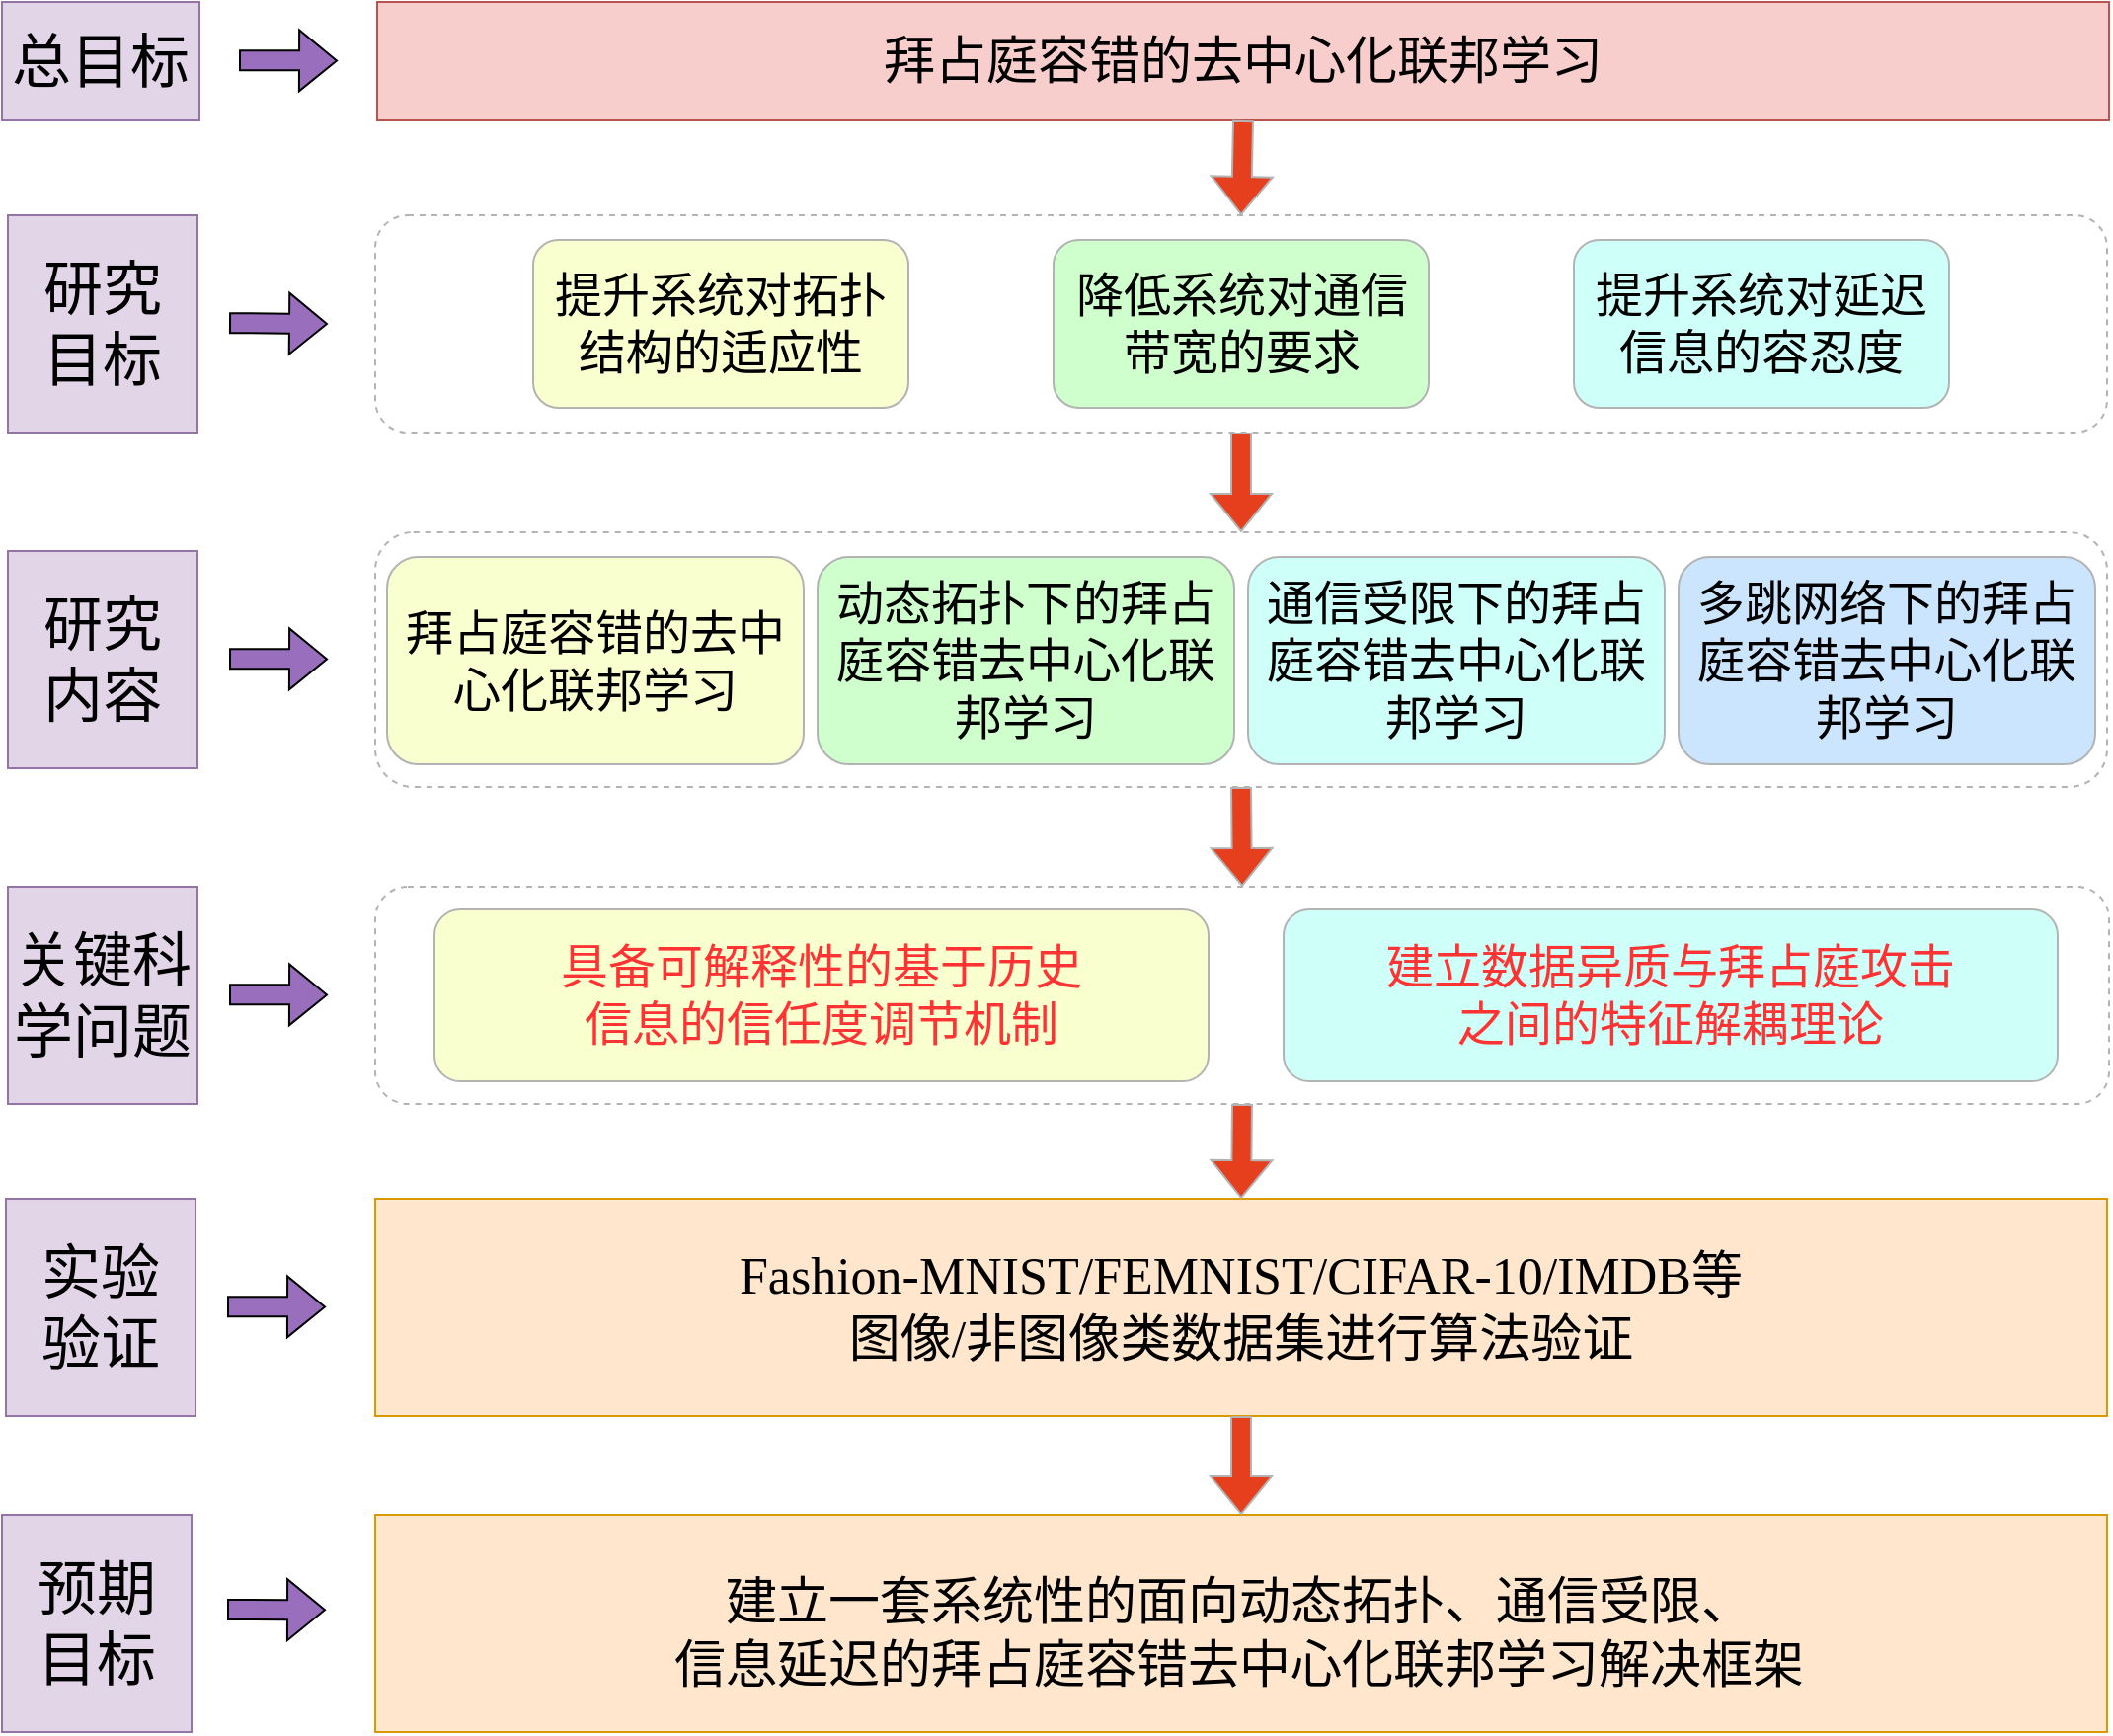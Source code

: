 <mxfile version="28.2.3">
  <diagram name="第 1 页" id="CUIRnP8APS25mf9R00Ao">
    <mxGraphModel dx="2066" dy="1103" grid="0" gridSize="10" guides="1" tooltips="1" connect="1" arrows="1" fold="1" page="1" pageScale="1" pageWidth="827" pageHeight="1169" math="0" shadow="0">
      <root>
        <mxCell id="0" />
        <mxCell id="1" parent="0" />
        <mxCell id="aDKeScB1y4_EoyUzjA0F-9" value="&lt;font face=&quot;Times New Roman&quot; style=&quot;font-size: 30px;&quot;&gt;总目标&lt;/font&gt;" style="rounded=0;whiteSpace=wrap;html=1;fillColor=#e1d5e7;strokeColor=#9673a6;" parent="1" vertex="1">
          <mxGeometry x="0.001" y="120.003" width="100" height="60" as="geometry" />
        </mxCell>
        <mxCell id="aDKeScB1y4_EoyUzjA0F-10" value="" style="shape=flexArrow;endArrow=classic;html=1;rounded=0;fillColor=#986EBD;" parent="1" edge="1">
          <mxGeometry width="50" height="50" relative="1" as="geometry">
            <mxPoint x="120.001" y="149.583" as="sourcePoint" />
            <mxPoint x="170.001" y="149.753" as="targetPoint" />
          </mxGeometry>
        </mxCell>
        <mxCell id="aDKeScB1y4_EoyUzjA0F-11" value="&lt;font style=&quot;&quot; face=&quot;Times New Roman&quot;&gt;&lt;span style=&quot;font-size: 26px;&quot;&gt;拜占庭容错的去中心化联邦学习&lt;/span&gt;&lt;/font&gt;" style="rounded=0;whiteSpace=wrap;html=1;fillColor=#f8cecc;strokeColor=#b85450;fillStyle=auto;" parent="1" vertex="1">
          <mxGeometry x="190.001" y="120.003" width="877" height="60" as="geometry" />
        </mxCell>
        <mxCell id="aDKeScB1y4_EoyUzjA0F-12" value="&lt;font style=&quot;font-size: 30px;&quot; face=&quot;Times New Roman&quot;&gt;研究&lt;/font&gt;&lt;div&gt;&lt;font style=&quot;font-size: 30px;&quot; face=&quot;Times New Roman&quot;&gt;目标&lt;/font&gt;&lt;/div&gt;" style="rounded=0;whiteSpace=wrap;html=1;fillColor=#e1d5e7;strokeColor=#9673a6;" parent="1" vertex="1">
          <mxGeometry x="3.001" y="228.003" width="96" height="110" as="geometry" />
        </mxCell>
        <mxCell id="aDKeScB1y4_EoyUzjA0F-13" value="&lt;font style=&quot;font-size: 30px;&quot; face=&quot;Times New Roman&quot;&gt;研究&lt;/font&gt;&lt;div&gt;&lt;font face=&quot;Times New Roman&quot;&gt;&lt;span style=&quot;font-size: 30px;&quot;&gt;内容&lt;/span&gt;&lt;/font&gt;&lt;/div&gt;" style="rounded=0;whiteSpace=wrap;html=1;fillColor=#e1d5e7;strokeColor=#9673a6;" parent="1" vertex="1">
          <mxGeometry x="3.001" y="398.003" width="96" height="110" as="geometry" />
        </mxCell>
        <mxCell id="aDKeScB1y4_EoyUzjA0F-14" value="&lt;font face=&quot;Times New Roman&quot;&gt;&lt;span style=&quot;font-size: 30px;&quot;&gt;关键科学问题&lt;/span&gt;&lt;/font&gt;" style="rounded=0;whiteSpace=wrap;html=1;fillColor=#e1d5e7;strokeColor=#9673a6;" parent="1" vertex="1">
          <mxGeometry x="3.001" y="568.003" width="96" height="110" as="geometry" />
        </mxCell>
        <mxCell id="aDKeScB1y4_EoyUzjA0F-15" value="&lt;font face=&quot;Times New Roman&quot;&gt;&lt;span style=&quot;font-size: 30px;&quot;&gt;预期&lt;/span&gt;&lt;/font&gt;&lt;div&gt;&lt;font face=&quot;Times New Roman&quot;&gt;&lt;span style=&quot;font-size: 30px;&quot;&gt;目标&lt;/span&gt;&lt;/font&gt;&lt;/div&gt;" style="rounded=0;whiteSpace=wrap;html=1;fillColor=#e1d5e7;strokeColor=#9673a6;" parent="1" vertex="1">
          <mxGeometry x="0.001" y="886.003" width="96" height="110" as="geometry" />
        </mxCell>
        <mxCell id="aDKeScB1y4_EoyUzjA0F-16" value="&lt;font face=&quot;Times New Roman&quot;&gt;&lt;span style=&quot;font-size: 30px;&quot;&gt;实验&lt;/span&gt;&lt;/font&gt;&lt;div&gt;&lt;font face=&quot;Times New Roman&quot;&gt;&lt;span style=&quot;font-size: 30px;&quot;&gt;验证&lt;/span&gt;&lt;/font&gt;&lt;/div&gt;" style="rounded=0;whiteSpace=wrap;html=1;fillColor=#e1d5e7;strokeColor=#9673a6;" parent="1" vertex="1">
          <mxGeometry x="2.001" y="726.003" width="96" height="110" as="geometry" />
        </mxCell>
        <mxCell id="aDKeScB1y4_EoyUzjA0F-17" value="" style="shape=flexArrow;endArrow=classic;html=1;rounded=0;fillColor=#986EBD;" parent="1" edge="1">
          <mxGeometry width="50" height="50" relative="1" as="geometry">
            <mxPoint x="115.001" y="282.583" as="sourcePoint" />
            <mxPoint x="165.001" y="283.003" as="targetPoint" />
          </mxGeometry>
        </mxCell>
        <mxCell id="aDKeScB1y4_EoyUzjA0F-18" value="" style="shape=flexArrow;endArrow=classic;html=1;rounded=0;fillColor=#986EBD;" parent="1" edge="1">
          <mxGeometry width="50" height="50" relative="1" as="geometry">
            <mxPoint x="115.001" y="452.583" as="sourcePoint" />
            <mxPoint x="165.001" y="452.753" as="targetPoint" />
          </mxGeometry>
        </mxCell>
        <mxCell id="aDKeScB1y4_EoyUzjA0F-19" value="" style="shape=flexArrow;endArrow=classic;html=1;rounded=0;fillColor=#986EBD;" parent="1" edge="1">
          <mxGeometry width="50" height="50" relative="1" as="geometry">
            <mxPoint x="115.001" y="622.583" as="sourcePoint" />
            <mxPoint x="165.001" y="622.753" as="targetPoint" />
          </mxGeometry>
        </mxCell>
        <mxCell id="aDKeScB1y4_EoyUzjA0F-20" value="" style="shape=flexArrow;endArrow=classic;html=1;rounded=0;fillColor=#986EBD;" parent="1" edge="1">
          <mxGeometry width="50" height="50" relative="1" as="geometry">
            <mxPoint x="114.001" y="780.583" as="sourcePoint" />
            <mxPoint x="164.001" y="780.753" as="targetPoint" />
          </mxGeometry>
        </mxCell>
        <mxCell id="aDKeScB1y4_EoyUzjA0F-21" value="" style="shape=flexArrow;endArrow=classic;html=1;rounded=0;fillColor=#986EBD;" parent="1" edge="1">
          <mxGeometry width="50" height="50" relative="1" as="geometry">
            <mxPoint x="114.001" y="934.003" as="sourcePoint" />
            <mxPoint x="164.001" y="934.173" as="targetPoint" />
          </mxGeometry>
        </mxCell>
        <mxCell id="aDKeScB1y4_EoyUzjA0F-22" value="" style="rounded=1;whiteSpace=wrap;html=1;strokeColor=#B3B3B3;dashed=1;" parent="1" vertex="1">
          <mxGeometry x="189" y="228" width="877" height="110" as="geometry" />
        </mxCell>
        <mxCell id="aDKeScB1y4_EoyUzjA0F-23" value="&lt;font face=&quot;Times New Roman&quot;&gt;&lt;span style=&quot;font-size: 24px;&quot;&gt;提升系统对拓扑结构的适应性&lt;/span&gt;&lt;/font&gt;" style="rounded=1;whiteSpace=wrap;html=1;fillColor=#F9FFCF;strokeColor=#B3B3B3;" parent="1" vertex="1">
          <mxGeometry x="269.001" y="240.503" width="190" height="85" as="geometry" />
        </mxCell>
        <mxCell id="aDKeScB1y4_EoyUzjA0F-24" value="&lt;font size=&quot;5&quot; face=&quot;Times New Roman&quot;&gt;降低系统对通信带宽的要求&lt;/font&gt;" style="rounded=1;whiteSpace=wrap;html=1;fillColor=#CFFFCC;strokeColor=#B3B3B3;" parent="1" vertex="1">
          <mxGeometry x="532.501" y="240.503" width="190" height="85" as="geometry" />
        </mxCell>
        <mxCell id="aDKeScB1y4_EoyUzjA0F-25" value="&lt;font size=&quot;5&quot; face=&quot;Times New Roman&quot;&gt;提升系统对延迟信息的容忍度&lt;/font&gt;" style="rounded=1;whiteSpace=wrap;html=1;fillColor=#CFFFF9;strokeColor=#B3B3B3;" parent="1" vertex="1">
          <mxGeometry x="796.001" y="240.503" width="190" height="85" as="geometry" />
        </mxCell>
        <mxCell id="aDKeScB1y4_EoyUzjA0F-26" value="" style="rounded=1;whiteSpace=wrap;html=1;strokeColor=#B3B3B3;dashed=1;" parent="1" vertex="1">
          <mxGeometry x="189" y="388.5" width="877" height="129" as="geometry" />
        </mxCell>
        <mxCell id="aDKeScB1y4_EoyUzjA0F-27" value="&lt;font size=&quot;5&quot; face=&quot;Times New Roman&quot;&gt;拜占庭容错的去中心化联邦学习&lt;/font&gt;" style="rounded=1;whiteSpace=wrap;html=1;fillColor=#F9FFCF;strokeColor=#B3B3B3;" parent="1" vertex="1">
          <mxGeometry x="195.001" y="401.003" width="211" height="105" as="geometry" />
        </mxCell>
        <mxCell id="aDKeScB1y4_EoyUzjA0F-28" value="&lt;span style=&quot;font-family: &amp;quot;Times New Roman&amp;quot;; font-size: x-large;&quot;&gt;动态拓扑下的&lt;/span&gt;&lt;span style=&quot;font-family: &amp;quot;Times New Roman&amp;quot;; font-size: x-large;&quot;&gt;拜占庭容错去中心化&lt;/span&gt;&lt;span style=&quot;font-family: &amp;quot;Times New Roman&amp;quot;; font-size: x-large;&quot;&gt;联邦学习&lt;/span&gt;" style="rounded=1;whiteSpace=wrap;html=1;fillColor=#CFFFCC;strokeColor=#B3B3B3;" parent="1" vertex="1">
          <mxGeometry x="413" y="401" width="211" height="105" as="geometry" />
        </mxCell>
        <mxCell id="aDKeScB1y4_EoyUzjA0F-29" value="&lt;span style=&quot;font-family: &amp;quot;Times New Roman&amp;quot;; font-size: x-large;&quot;&gt;通信受限下的&lt;/span&gt;&lt;span style=&quot;font-family: &amp;quot;Times New Roman&amp;quot;; font-size: x-large;&quot;&gt;拜占庭容错去中心化&lt;/span&gt;&lt;span style=&quot;font-family: &amp;quot;Times New Roman&amp;quot;; font-size: x-large;&quot;&gt;联邦学习&lt;/span&gt;" style="rounded=1;whiteSpace=wrap;html=1;fillColor=#CFFFF9;strokeColor=#B3B3B3;" parent="1" vertex="1">
          <mxGeometry x="631" y="401" width="211" height="105" as="geometry" />
        </mxCell>
        <mxCell id="aDKeScB1y4_EoyUzjA0F-30" value="" style="rounded=1;whiteSpace=wrap;html=1;strokeColor=#B3B3B3;dashed=1;" parent="1" vertex="1">
          <mxGeometry x="189" y="568" width="878" height="110" as="geometry" />
        </mxCell>
        <mxCell id="aDKeScB1y4_EoyUzjA0F-31" value="&lt;div&gt;&lt;font face=&quot;Times New Roman&quot; style=&quot;font-size: 24px;&quot;&gt;具备可解释性的基于&lt;/font&gt;&lt;span style=&quot;font-size: 24px; font-family: &amp;quot;Times New Roman&amp;quot;; background-color: transparent;&quot;&gt;历史&lt;/span&gt;&lt;/div&gt;&lt;div&gt;&lt;span style=&quot;font-size: 24px; font-family: &amp;quot;Times New Roman&amp;quot;; background-color: transparent;&quot;&gt;信息的信任度调节机制&lt;/span&gt;&lt;/div&gt;" style="rounded=1;whiteSpace=wrap;html=1;fillColor=#F9FFCF;strokeColor=#B3B3B3;fontColor=#FF3333;" parent="1" vertex="1">
          <mxGeometry x="219" y="579.5" width="392" height="87" as="geometry" />
        </mxCell>
        <mxCell id="aDKeScB1y4_EoyUzjA0F-33" value="&lt;span style=&quot;font-family: &amp;quot;Times New Roman&amp;quot;; font-size: 24.0px;&quot;&gt;建立数据异质与拜占庭攻击&lt;/span&gt;&lt;div&gt;&lt;span style=&quot;font-family: &amp;quot;Times New Roman&amp;quot;; font-size: 24.0px;&quot;&gt;之间的特征解耦理论&lt;/span&gt;&lt;/div&gt;" style="rounded=1;whiteSpace=wrap;html=1;fillColor=#CFFFF9;strokeColor=#B3B3B3;fontColor=#FF3333;" parent="1" vertex="1">
          <mxGeometry x="649" y="579.5" width="392" height="87" as="geometry" />
        </mxCell>
        <mxCell id="aDKeScB1y4_EoyUzjA0F-34" value="&lt;div style=&quot;&quot;&gt;&lt;span style=&quot;font-size: 26px; background-color: transparent; color: light-dark(rgb(0, 0, 0), rgb(255, 255, 255)); font-family: &amp;quot;Times New Roman&amp;quot;;&quot;&gt;Fashion-MNIST/&lt;/span&gt;&lt;span style=&quot;font-size: 26px; background-color: transparent; color: light-dark(rgb(0, 0, 0), rgb(255, 255, 255)); font-family: &amp;quot;Times New Roman&amp;quot;;&quot;&gt;FEMNIST/&lt;/span&gt;&lt;span style=&quot;font-size: 26px; background-color: transparent; color: light-dark(rgb(0, 0, 0), rgb(255, 255, 255)); font-family: &amp;quot;Times New Roman&amp;quot;;&quot;&gt;CIFAR-10/IMDB&lt;/span&gt;&lt;span style=&quot;font-size: 26px; background-color: transparent; color: light-dark(rgb(0, 0, 0), rgb(255, 255, 255)); font-family: &amp;quot;Times New Roman&amp;quot;;&quot;&gt;等&lt;/span&gt;&lt;/div&gt;&lt;div style=&quot;&quot;&gt;&lt;span style=&quot;font-size: 26px; background-color: transparent; color: light-dark(rgb(0, 0, 0), rgb(255, 255, 255)); font-family: &amp;quot;Times New Roman&amp;quot;;&quot;&gt;图像/非图像类数据集&lt;/span&gt;&lt;span style=&quot;font-size: 26px; background-color: transparent; color: light-dark(rgb(0, 0, 0), rgb(255, 255, 255)); font-family: &amp;quot;Times New Roman&amp;quot;;&quot;&gt;进行算法验证&lt;/span&gt;&lt;/div&gt;" style="rounded=0;whiteSpace=wrap;html=1;fillColor=#ffe6cc;strokeColor=#d79b00;align=center;" parent="1" vertex="1">
          <mxGeometry x="189" y="726" width="877" height="110" as="geometry" />
        </mxCell>
        <mxCell id="aDKeScB1y4_EoyUzjA0F-35" value="&lt;div&gt;&lt;br&gt;&lt;/div&gt;" style="rounded=0;whiteSpace=wrap;html=1;fillColor=#ffe6cc;strokeColor=#d79b00;" parent="1" vertex="1">
          <mxGeometry x="189.001" y="886.003" width="877" height="110" as="geometry" />
        </mxCell>
        <mxCell id="aDKeScB1y4_EoyUzjA0F-37" value="" style="shape=flexArrow;endArrow=classic;html=1;rounded=0;exitX=0.5;exitY=1;exitDx=0;exitDy=0;fillColor=#E63F1E;strokeColor=#B3B3B3;entryX=0.5;entryY=0;entryDx=0;entryDy=0;" parent="1" source="aDKeScB1y4_EoyUzjA0F-11" target="aDKeScB1y4_EoyUzjA0F-22" edge="1">
          <mxGeometry width="50" height="50" relative="1" as="geometry">
            <mxPoint x="486.001" y="190.003" as="sourcePoint" />
            <mxPoint x="486.001" y="230.003" as="targetPoint" />
          </mxGeometry>
        </mxCell>
        <mxCell id="aDKeScB1y4_EoyUzjA0F-38" value="" style="shape=flexArrow;endArrow=classic;html=1;rounded=0;fillColor=#E63F1E;strokeColor=#B3B3B3;exitX=0.5;exitY=1;exitDx=0;exitDy=0;entryX=0.5;entryY=0;entryDx=0;entryDy=0;" parent="1" source="aDKeScB1y4_EoyUzjA0F-22" target="aDKeScB1y4_EoyUzjA0F-26" edge="1">
          <mxGeometry width="50" height="50" relative="1" as="geometry">
            <mxPoint x="627.001" y="355.003" as="sourcePoint" />
            <mxPoint x="627.001" y="391.003" as="targetPoint" />
          </mxGeometry>
        </mxCell>
        <mxCell id="aDKeScB1y4_EoyUzjA0F-39" value="" style="shape=flexArrow;endArrow=classic;html=1;rounded=0;fillColor=#E63F1E;strokeColor=#B3B3B3;exitX=0.5;exitY=1;exitDx=0;exitDy=0;entryX=0.5;entryY=0;entryDx=0;entryDy=0;" parent="1" source="aDKeScB1y4_EoyUzjA0F-26" target="aDKeScB1y4_EoyUzjA0F-30" edge="1">
          <mxGeometry width="50" height="50" relative="1" as="geometry">
            <mxPoint x="624.001" y="522.003" as="sourcePoint" />
            <mxPoint x="624.001" y="558.003" as="targetPoint" />
          </mxGeometry>
        </mxCell>
        <mxCell id="aDKeScB1y4_EoyUzjA0F-40" value="" style="shape=flexArrow;endArrow=classic;html=1;rounded=0;fillColor=#E63F1E;strokeColor=#B3B3B3;exitX=0.5;exitY=1;exitDx=0;exitDy=0;entryX=0.5;entryY=0;entryDx=0;entryDy=0;" parent="1" source="aDKeScB1y4_EoyUzjA0F-30" target="aDKeScB1y4_EoyUzjA0F-34" edge="1">
          <mxGeometry width="50" height="50" relative="1" as="geometry">
            <mxPoint x="631.001" y="695.003" as="sourcePoint" />
            <mxPoint x="631.001" y="731.003" as="targetPoint" />
          </mxGeometry>
        </mxCell>
        <mxCell id="aDKeScB1y4_EoyUzjA0F-41" value="" style="shape=flexArrow;endArrow=classic;html=1;rounded=0;exitX=0.5;exitY=1;exitDx=0;exitDy=0;fillColor=#E63F1E;strokeColor=#B3B3B3;entryX=0.5;entryY=0;entryDx=0;entryDy=0;" parent="1" source="aDKeScB1y4_EoyUzjA0F-34" target="aDKeScB1y4_EoyUzjA0F-35" edge="1">
          <mxGeometry width="50" height="50" relative="1" as="geometry">
            <mxPoint x="617.361" y="842.313" as="sourcePoint" />
            <mxPoint x="617.001" y="886.003" as="targetPoint" />
          </mxGeometry>
        </mxCell>
        <mxCell id="aDKeScB1y4_EoyUzjA0F-42" value="&lt;div&gt;&lt;font&gt;&lt;span style=&quot;background-color: transparent; font-size: 26px;&quot;&gt;&lt;font face=&quot;Times New Roman&quot;&gt;建立一套系统性的面向动态拓扑、&lt;/font&gt;&lt;/span&gt;&lt;span style=&quot;font-family: &amp;quot;Times New Roman&amp;quot;; background-color: transparent; font-size: 26px;&quot;&gt;通信受限、&lt;/span&gt;&lt;/font&gt;&lt;/div&gt;&lt;div&gt;&lt;span style=&quot;background-color: transparent;&quot;&gt;&lt;font&gt;&lt;font face=&quot;Times New Roman&quot;&gt;&lt;span style=&quot;font-size: 26px;&quot;&gt;信息延迟的&lt;/span&gt;&lt;/font&gt;&lt;font face=&quot;Times New Roman&quot;&gt;&lt;span style=&quot;font-size: 26px;&quot;&gt;拜占庭容错去中心化联邦学习&lt;/span&gt;&lt;/font&gt;&lt;font face=&quot;Times New Roman&quot;&gt;&lt;span style=&quot;font-size: 26px;&quot;&gt;解决框架&lt;/span&gt;&lt;/font&gt;&lt;/font&gt;&lt;/span&gt;&lt;/div&gt;" style="text;html=1;align=center;verticalAlign=middle;whiteSpace=wrap;rounded=0;" parent="1" vertex="1">
          <mxGeometry x="188.001" y="931.003" width="877" height="30" as="geometry" />
        </mxCell>
        <mxCell id="40GSvqzJZV5A0AbQHkRz-1" value="&lt;font size=&quot;5&quot; face=&quot;Times New Roman&quot;&gt;多跳网络下的&lt;/font&gt;&lt;span style=&quot;font-family: &amp;quot;Times New Roman&amp;quot;; font-size: x-large;&quot;&gt;拜占庭容错去中心化&lt;/span&gt;&lt;span style=&quot;font-family: &amp;quot;Times New Roman&amp;quot;; font-size: x-large;&quot;&gt;联邦学习&lt;/span&gt;" style="rounded=1;whiteSpace=wrap;html=1;fillColor=#CCE5FF;strokeColor=#B3B3B3;" parent="1" vertex="1">
          <mxGeometry x="849" y="401" width="211" height="105" as="geometry" />
        </mxCell>
      </root>
    </mxGraphModel>
  </diagram>
</mxfile>

